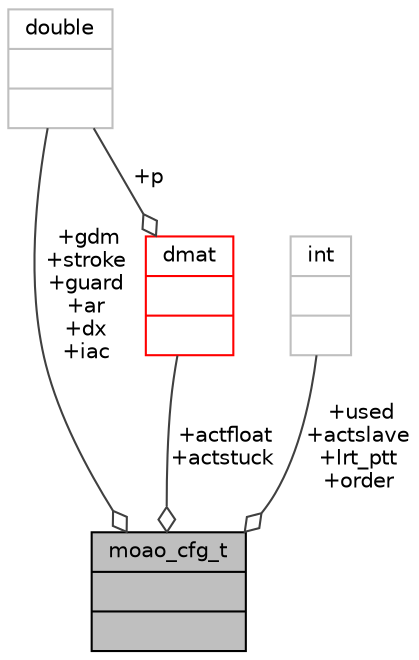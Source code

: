digraph "moao_cfg_t"
{
 // INTERACTIVE_SVG=YES
  bgcolor="transparent";
  edge [fontname="Helvetica",fontsize="10",labelfontname="Helvetica",labelfontsize="10"];
  node [fontname="Helvetica",fontsize="10",shape=record];
  Node232 [label="{moao_cfg_t\n||}",height=0.2,width=0.4,color="black", fillcolor="grey75", style="filled", fontcolor="black"];
  Node233 -> Node232 [color="grey25",fontsize="10",style="solid",label=" +gdm\n+stroke\n+guard\n+ar\n+dx\n+iac" ,arrowhead="odiamond",fontname="Helvetica"];
  Node233 [label="{double\n||}",height=0.2,width=0.4,color="grey75"];
  Node234 -> Node232 [color="grey25",fontsize="10",style="solid",label=" +used\n+actslave\n+lrt_ptt\n+order" ,arrowhead="odiamond",fontname="Helvetica"];
  Node234 [label="{int\n||}",height=0.2,width=0.4,color="grey75"];
  Node235 -> Node232 [color="grey25",fontsize="10",style="solid",label=" +actfloat\n+actstuck" ,arrowhead="odiamond",fontname="Helvetica"];
  Node235 [label="{dmat\n||}",height=0.2,width=0.4,color="red",URL="$type_8h.html#structdmat"];
  Node233 -> Node235 [color="grey25",fontsize="10",style="solid",label=" +p" ,arrowhead="odiamond",fontname="Helvetica"];
}
